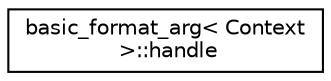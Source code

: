 digraph "Graphical Class Hierarchy"
{
  edge [fontname="Helvetica",fontsize="10",labelfontname="Helvetica",labelfontsize="10"];
  node [fontname="Helvetica",fontsize="10",shape=record];
  rankdir="LR";
  Node1 [label="basic_format_arg\< Context\l \>::handle",height=0.2,width=0.4,color="black", fillcolor="white", style="filled",URL="$classbasic__format__arg_1_1handle.html"];
}
